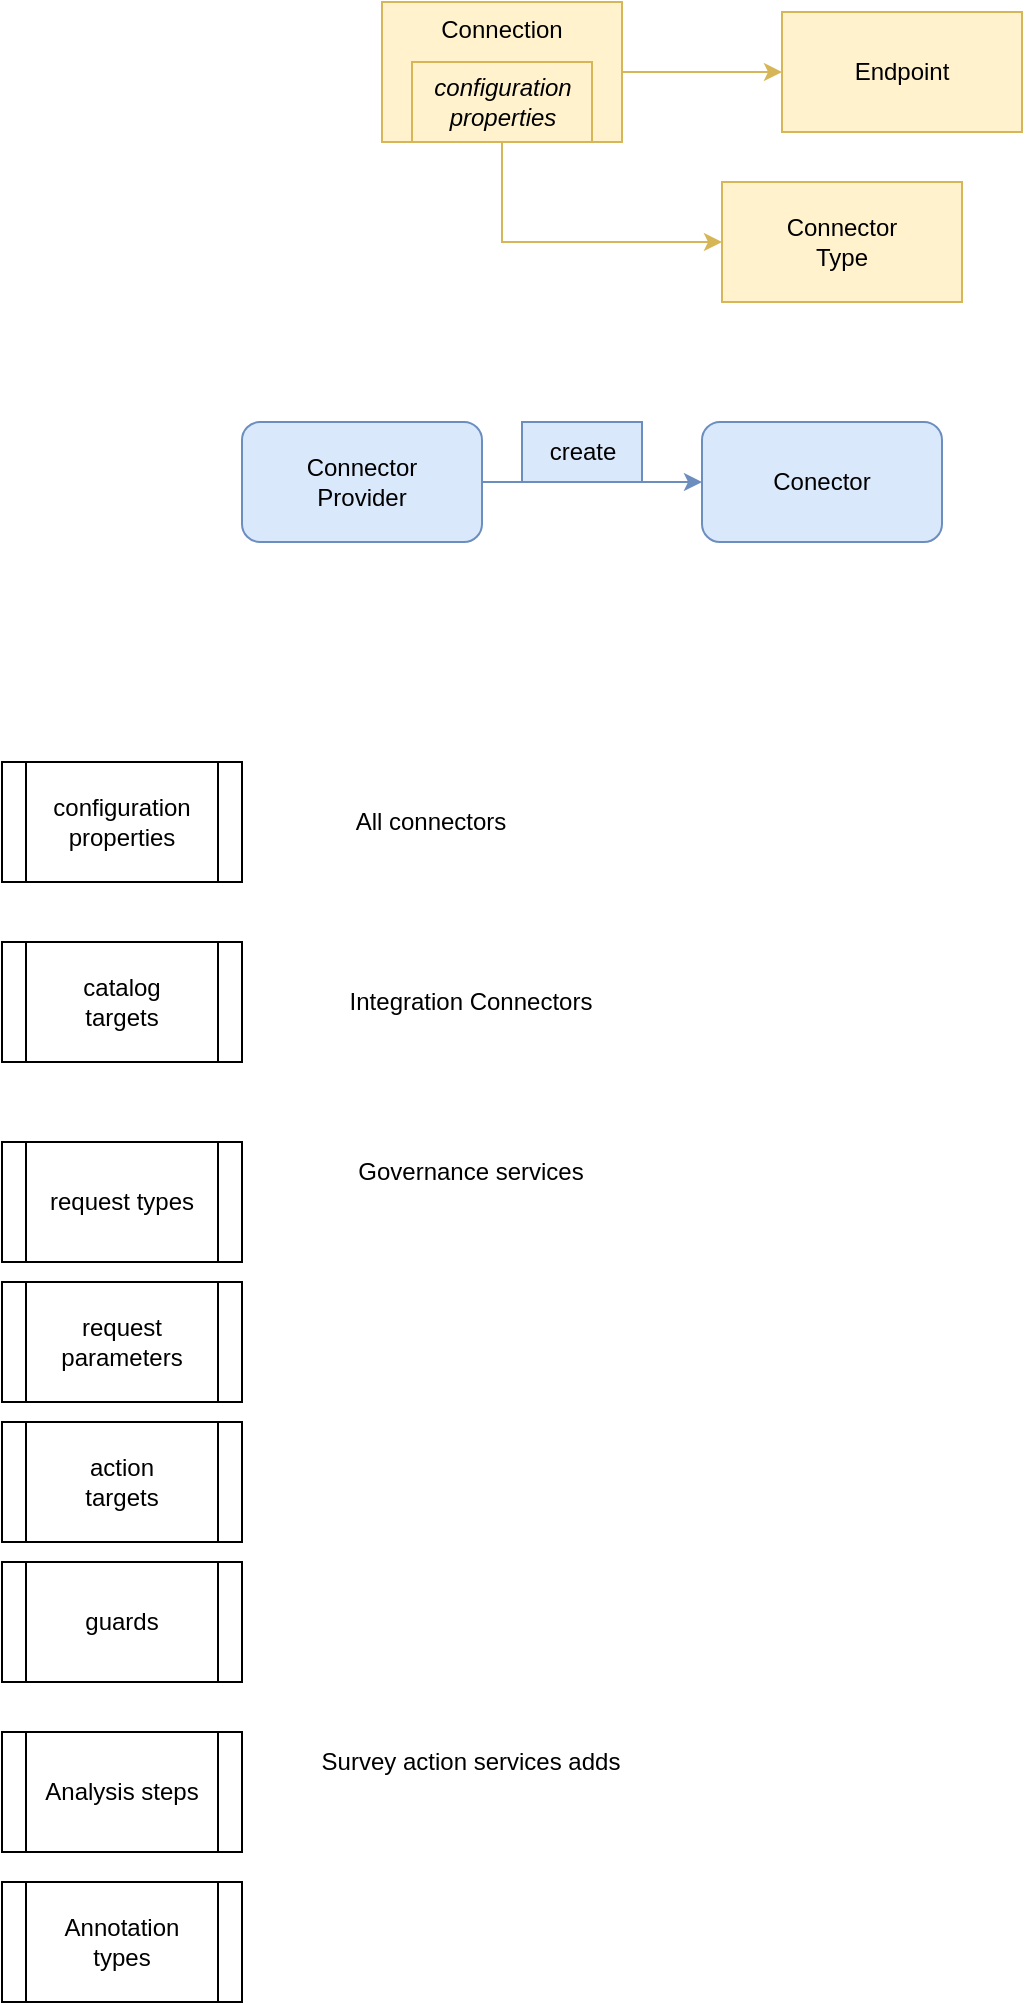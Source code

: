 <mxfile version="24.1.0" type="device" pages="4">
  <diagram id="RG31oMqCXOH0CjUn28lG" name="connector-reference-data">
    <mxGraphModel dx="1639" dy="941" grid="1" gridSize="10" guides="1" tooltips="1" connect="1" arrows="1" fold="1" page="1" pageScale="1" pageWidth="827" pageHeight="1169" math="0" shadow="0">
      <root>
        <mxCell id="0" />
        <mxCell id="1" parent="0" />
        <mxCell id="QGxeBcXEwbohUGZ2PzpD-1" value="Conector" style="rounded=1;whiteSpace=wrap;html=1;fillColor=#dae8fc;strokeColor=#6c8ebf;" parent="1" vertex="1">
          <mxGeometry x="460" y="250" width="120" height="60" as="geometry" />
        </mxCell>
        <mxCell id="QGxeBcXEwbohUGZ2PzpD-3" style="edgeStyle=orthogonalEdgeStyle;rounded=0;orthogonalLoop=1;jettySize=auto;html=1;exitX=1;exitY=0.5;exitDx=0;exitDy=0;fillColor=#dae8fc;strokeColor=#6c8ebf;" parent="1" source="QGxeBcXEwbohUGZ2PzpD-7" target="QGxeBcXEwbohUGZ2PzpD-1" edge="1">
          <mxGeometry relative="1" as="geometry" />
        </mxCell>
        <mxCell id="QGxeBcXEwbohUGZ2PzpD-2" value="Connector&lt;br&gt;Type" style="rounded=0;whiteSpace=wrap;html=1;fillColor=#fff2cc;strokeColor=#d6b656;" parent="1" vertex="1">
          <mxGeometry x="470" y="130" width="120" height="60" as="geometry" />
        </mxCell>
        <mxCell id="QGxeBcXEwbohUGZ2PzpD-4" value="create" style="text;html=1;align=center;verticalAlign=middle;resizable=0;points=[];autosize=1;strokeColor=#6c8ebf;fillColor=#dae8fc;" parent="1" vertex="1">
          <mxGeometry x="370" y="250" width="60" height="30" as="geometry" />
        </mxCell>
        <mxCell id="QGxeBcXEwbohUGZ2PzpD-9" style="edgeStyle=orthogonalEdgeStyle;rounded=0;orthogonalLoop=1;jettySize=auto;html=1;exitX=1;exitY=0.5;exitDx=0;exitDy=0;fillColor=#fff2cc;strokeColor=#d6b656;" parent="1" source="QGxeBcXEwbohUGZ2PzpD-6" target="QGxeBcXEwbohUGZ2PzpD-8" edge="1">
          <mxGeometry relative="1" as="geometry" />
        </mxCell>
        <mxCell id="QGxeBcXEwbohUGZ2PzpD-10" style="edgeStyle=orthogonalEdgeStyle;rounded=0;orthogonalLoop=1;jettySize=auto;html=1;exitX=0.5;exitY=1;exitDx=0;exitDy=0;entryX=0;entryY=0.5;entryDx=0;entryDy=0;fillColor=#fff2cc;strokeColor=#d6b656;" parent="1" source="QGxeBcXEwbohUGZ2PzpD-6" target="QGxeBcXEwbohUGZ2PzpD-2" edge="1">
          <mxGeometry relative="1" as="geometry" />
        </mxCell>
        <mxCell id="QGxeBcXEwbohUGZ2PzpD-6" value="Connection" style="rounded=0;whiteSpace=wrap;html=1;verticalAlign=top;fillColor=#fff2cc;strokeColor=#d6b656;" parent="1" vertex="1">
          <mxGeometry x="300" y="40" width="120" height="70" as="geometry" />
        </mxCell>
        <mxCell id="QGxeBcXEwbohUGZ2PzpD-7" value="Connector&lt;br&gt;Provider" style="rounded=1;whiteSpace=wrap;html=1;fillColor=#dae8fc;strokeColor=#6c8ebf;" parent="1" vertex="1">
          <mxGeometry x="230" y="250" width="120" height="60" as="geometry" />
        </mxCell>
        <mxCell id="QGxeBcXEwbohUGZ2PzpD-8" value="Endpoint" style="rounded=0;whiteSpace=wrap;html=1;fillColor=#fff2cc;strokeColor=#d6b656;" parent="1" vertex="1">
          <mxGeometry x="500" y="45" width="120" height="60" as="geometry" />
        </mxCell>
        <mxCell id="QGxeBcXEwbohUGZ2PzpD-11" value="configuration&lt;br&gt;properties" style="shape=process;whiteSpace=wrap;html=1;backgroundOutline=1;" parent="1" vertex="1">
          <mxGeometry x="110" y="420" width="120" height="60" as="geometry" />
        </mxCell>
        <mxCell id="QGxeBcXEwbohUGZ2PzpD-12" value="catalog&lt;br&gt;targets" style="shape=process;whiteSpace=wrap;html=1;backgroundOutline=1;" parent="1" vertex="1">
          <mxGeometry x="110" y="510" width="120" height="60" as="geometry" />
        </mxCell>
        <mxCell id="QGxeBcXEwbohUGZ2PzpD-13" value="Integration Connectors" style="text;html=1;align=center;verticalAlign=middle;resizable=0;points=[];autosize=1;strokeColor=none;fillColor=none;" parent="1" vertex="1">
          <mxGeometry x="274" y="525" width="140" height="30" as="geometry" />
        </mxCell>
        <mxCell id="QGxeBcXEwbohUGZ2PzpD-14" value="All connectors" style="text;html=1;align=center;verticalAlign=middle;resizable=0;points=[];autosize=1;strokeColor=none;fillColor=none;" parent="1" vertex="1">
          <mxGeometry x="274" y="435" width="100" height="30" as="geometry" />
        </mxCell>
        <mxCell id="QGxeBcXEwbohUGZ2PzpD-15" value="request types" style="shape=process;whiteSpace=wrap;html=1;backgroundOutline=1;" parent="1" vertex="1">
          <mxGeometry x="110" y="610" width="120" height="60" as="geometry" />
        </mxCell>
        <mxCell id="QGxeBcXEwbohUGZ2PzpD-16" value="Governance services" style="text;html=1;align=center;verticalAlign=middle;resizable=0;points=[];autosize=1;strokeColor=none;fillColor=none;" parent="1" vertex="1">
          <mxGeometry x="274" y="610" width="140" height="30" as="geometry" />
        </mxCell>
        <mxCell id="QGxeBcXEwbohUGZ2PzpD-17" value="request parameters" style="shape=process;whiteSpace=wrap;html=1;backgroundOutline=1;" parent="1" vertex="1">
          <mxGeometry x="110" y="680" width="120" height="60" as="geometry" />
        </mxCell>
        <mxCell id="QGxeBcXEwbohUGZ2PzpD-18" value="action&lt;br&gt;targets" style="shape=process;whiteSpace=wrap;html=1;backgroundOutline=1;" parent="1" vertex="1">
          <mxGeometry x="110" y="750" width="120" height="60" as="geometry" />
        </mxCell>
        <mxCell id="QGxeBcXEwbohUGZ2PzpD-19" value="guards" style="shape=process;whiteSpace=wrap;html=1;backgroundOutline=1;" parent="1" vertex="1">
          <mxGeometry x="110" y="820" width="120" height="60" as="geometry" />
        </mxCell>
        <mxCell id="QGxeBcXEwbohUGZ2PzpD-20" value="Survey action services adds" style="text;html=1;align=center;verticalAlign=middle;resizable=0;points=[];autosize=1;strokeColor=none;fillColor=none;" parent="1" vertex="1">
          <mxGeometry x="259" y="905" width="170" height="30" as="geometry" />
        </mxCell>
        <mxCell id="QGxeBcXEwbohUGZ2PzpD-21" value="Analysis steps" style="shape=process;whiteSpace=wrap;html=1;backgroundOutline=1;" parent="1" vertex="1">
          <mxGeometry x="110" y="905" width="120" height="60" as="geometry" />
        </mxCell>
        <mxCell id="QGxeBcXEwbohUGZ2PzpD-22" value="Annotation&lt;br&gt;types" style="shape=process;whiteSpace=wrap;html=1;backgroundOutline=1;" parent="1" vertex="1">
          <mxGeometry x="110" y="980" width="120" height="60" as="geometry" />
        </mxCell>
        <mxCell id="SDe5IKkMZKDSBTXy5Q3W-1" value="configuration&lt;br&gt;properties" style="text;html=1;align=center;verticalAlign=middle;resizable=0;points=[];autosize=1;strokeColor=#d6b656;fillColor=#fff2cc;fontStyle=2" parent="1" vertex="1">
          <mxGeometry x="315" y="70" width="90" height="40" as="geometry" />
        </mxCell>
      </root>
    </mxGraphModel>
  </diagram>
  <diagram id="CYldX8JsUIUPMswyScrN" name="postgres-catalog-templates">
    <mxGraphModel dx="1639" dy="941" grid="1" gridSize="10" guides="1" tooltips="1" connect="1" arrows="1" fold="1" page="1" pageScale="1" pageWidth="827" pageHeight="1169" math="0" shadow="0">
      <root>
        <mxCell id="0" />
        <mxCell id="1" parent="0" />
        <mxCell id="JQBw7wFkIuuQG6PnqXeu-1" value="qualifiedName=&lt;div&gt;PostgreSQLServer:&lt;br&gt;{{serverName}}&lt;br&gt;&lt;br&gt;deployedImplementationType =&quot;PostgreSQL DatabaseServer&quot;&lt;/div&gt;" style="rounded=0;whiteSpace=wrap;html=1;fillColor=#fff2cc;strokeColor=#d6b656;" vertex="1" parent="1">
          <mxGeometry x="310" y="102" width="190" height="105" as="geometry" />
        </mxCell>
        <mxCell id="JQBw7wFkIuuQG6PnqXeu-2" value="SoftwareServer" style="rounded=0;whiteSpace=wrap;html=1;fontSize=10;fillColor=#fff2cc;strokeColor=#d6b656;" vertex="1" parent="1">
          <mxGeometry x="310" y="72" width="80" height="30" as="geometry" />
        </mxCell>
        <mxCell id="JQBw7wFkIuuQG6PnqXeu-3" style="edgeStyle=orthogonalEdgeStyle;rounded=0;orthogonalLoop=1;jettySize=auto;html=1;exitX=1;exitY=0.75;exitDx=0;exitDy=0;entryX=0;entryY=0.5;entryDx=0;entryDy=0;" edge="1" parent="1" source="JQBw7wFkIuuQG6PnqXeu-5" target="JQBw7wFkIuuQG6PnqXeu-8">
          <mxGeometry relative="1" as="geometry" />
        </mxCell>
        <mxCell id="JQBw7wFkIuuQG6PnqXeu-4" style="edgeStyle=orthogonalEdgeStyle;rounded=0;orthogonalLoop=1;jettySize=auto;html=1;exitX=0;exitY=0.5;exitDx=0;exitDy=0;" edge="1" parent="1" source="JQBw7wFkIuuQG6PnqXeu-5" target="JQBw7wFkIuuQG6PnqXeu-1">
          <mxGeometry relative="1" as="geometry" />
        </mxCell>
        <mxCell id="JQBw7wFkIuuQG6PnqXeu-5" value="qualifiedName=&lt;div&gt;PostgreSQL Server:&lt;br&gt;{{serverName}}&lt;br&gt;:Connection&lt;br&gt;&lt;br&gt;userId={{databaseUserId}}&lt;br&gt;clearPassword={{databasePassword}}&lt;/div&gt;" style="rounded=0;whiteSpace=wrap;html=1;fillColor=#dae8fc;strokeColor=#6c8ebf;" vertex="1" parent="1">
          <mxGeometry x="630" y="90" width="160" height="130" as="geometry" />
        </mxCell>
        <mxCell id="JQBw7wFkIuuQG6PnqXeu-6" value="Connection" style="rounded=0;whiteSpace=wrap;html=1;fontSize=10;fillColor=#dae8fc;strokeColor=#6c8ebf;" vertex="1" parent="1">
          <mxGeometry x="630" y="60" width="70" height="30" as="geometry" />
        </mxCell>
        <mxCell id="JQBw7wFkIuuQG6PnqXeu-7" value="ConnectionToAsset" style="text;html=1;align=center;verticalAlign=middle;resizable=0;points=[];autosize=1;strokeColor=none;fillColor=none;" vertex="1" parent="1">
          <mxGeometry x="500" y="128" width="130" height="30" as="geometry" />
        </mxCell>
        <mxCell id="JQBw7wFkIuuQG6PnqXeu-8" value="JDBC Resource&lt;br&gt;ConnectorType" style="rounded=0;whiteSpace=wrap;html=1;fillColor=#dae8fc;strokeColor=#6c8ebf;" vertex="1" parent="1">
          <mxGeometry x="850" y="210" width="120" height="60" as="geometry" />
        </mxCell>
        <mxCell id="JQBw7wFkIuuQG6PnqXeu-9" value="ConnectorType" style="rounded=0;whiteSpace=wrap;html=1;fontSize=10;fillColor=#dae8fc;strokeColor=#6c8ebf;" vertex="1" parent="1">
          <mxGeometry x="850" y="180" width="80" height="30" as="geometry" />
        </mxCell>
        <mxCell id="JQBw7wFkIuuQG6PnqXeu-10" style="edgeStyle=orthogonalEdgeStyle;rounded=0;orthogonalLoop=1;jettySize=auto;html=1;exitX=0;exitY=0.5;exitDx=0;exitDy=0;" edge="1" parent="1" source="JQBw7wFkIuuQG6PnqXeu-11" target="JQBw7wFkIuuQG6PnqXeu-5">
          <mxGeometry relative="1" as="geometry" />
        </mxCell>
        <mxCell id="JQBw7wFkIuuQG6PnqXeu-11" value="qualifiedName=PostgreSQL Server:{{serverName}}:Endpoint&lt;br&gt;&lt;br&gt;name={{serverName}} endpoint&lt;br&gt;&lt;br&gt;address=jdbc:postgresql://{{hostIdentifier}}:{{portNumber}}/postgres" style="rounded=0;whiteSpace=wrap;html=1;fillColor=#dae8fc;strokeColor=#6c8ebf;" vertex="1" parent="1">
          <mxGeometry x="990" y="105" width="420" height="100" as="geometry" />
        </mxCell>
        <mxCell id="JQBw7wFkIuuQG6PnqXeu-12" value="Endpoint" style="rounded=0;whiteSpace=wrap;html=1;fontSize=10;fillColor=#dae8fc;strokeColor=#6c8ebf;" vertex="1" parent="1">
          <mxGeometry x="990" y="75" width="80" height="30" as="geometry" />
        </mxCell>
        <mxCell id="JQBw7wFkIuuQG6PnqXeu-13" value="ConnectionConnectorType" style="text;html=1;align=center;verticalAlign=middle;resizable=0;points=[];autosize=1;strokeColor=none;fillColor=none;" vertex="1" parent="1">
          <mxGeometry x="760" y="270" width="170" height="30" as="geometry" />
        </mxCell>
        <mxCell id="JQBw7wFkIuuQG6PnqXeu-14" value="ConnectionEndpoint" style="text;html=1;align=center;verticalAlign=middle;resizable=0;points=[];autosize=1;strokeColor=none;fillColor=none;" vertex="1" parent="1">
          <mxGeometry x="840" y="125" width="130" height="30" as="geometry" />
        </mxCell>
        <mxCell id="JQBw7wFkIuuQG6PnqXeu-15" value="PostgreSQL Server Template" style="text;html=1;align=left;verticalAlign=middle;resizable=0;points=[];autosize=1;strokeColor=none;fillColor=none;fontStyle=1" vertex="1" parent="1">
          <mxGeometry x="45" y="72" width="190" height="30" as="geometry" />
        </mxCell>
        <mxCell id="JQBw7wFkIuuQG6PnqXeu-16" value="PostgreSQL Database Template" style="text;html=1;align=left;verticalAlign=middle;resizable=0;points=[];autosize=1;strokeColor=none;fillColor=none;fontStyle=1" vertex="1" parent="1">
          <mxGeometry x="45" y="500" width="200" height="30" as="geometry" />
        </mxCell>
        <mxCell id="JQBw7wFkIuuQG6PnqXeu-17" value="PostgreSQL Database Schema Template" style="text;html=1;align=left;verticalAlign=middle;resizable=0;points=[];autosize=1;strokeColor=none;fillColor=none;fontStyle=1" vertex="1" parent="1">
          <mxGeometry x="40" y="850" width="250" height="30" as="geometry" />
        </mxCell>
        <mxCell id="JQBw7wFkIuuQG6PnqXeu-18" value="PostgreSQL Database Table Template" style="text;html=1;align=left;verticalAlign=middle;resizable=0;points=[];autosize=1;strokeColor=none;fillColor=none;fontStyle=1" vertex="1" parent="1">
          <mxGeometry x="40" y="1154" width="240" height="30" as="geometry" />
        </mxCell>
        <mxCell id="JQBw7wFkIuuQG6PnqXeu-19" value="qualifiedName=&lt;div&gt;PostgreSQLDatabase:&lt;br&gt;{{serverName}}:&lt;br&gt;{{databaseName}}&lt;br&gt;&lt;br&gt;deployedImplementationType =&quot;PostgreSQL Database&quot;&lt;/div&gt;" style="rounded=0;whiteSpace=wrap;html=1;fillColor=#fff2cc;strokeColor=#d6b656;" vertex="1" parent="1">
          <mxGeometry x="310" y="582" width="190" height="105" as="geometry" />
        </mxCell>
        <mxCell id="JQBw7wFkIuuQG6PnqXeu-20" value="Database" style="rounded=0;whiteSpace=wrap;html=1;fontSize=10;fillColor=#fff2cc;strokeColor=#d6b656;" vertex="1" parent="1">
          <mxGeometry x="310" y="552" width="80" height="30" as="geometry" />
        </mxCell>
        <mxCell id="JQBw7wFkIuuQG6PnqXeu-21" style="edgeStyle=orthogonalEdgeStyle;rounded=0;orthogonalLoop=1;jettySize=auto;html=1;exitX=1;exitY=0.75;exitDx=0;exitDy=0;entryX=0;entryY=0.5;entryDx=0;entryDy=0;" edge="1" parent="1" source="JQBw7wFkIuuQG6PnqXeu-23" target="JQBw7wFkIuuQG6PnqXeu-26">
          <mxGeometry relative="1" as="geometry" />
        </mxCell>
        <mxCell id="JQBw7wFkIuuQG6PnqXeu-22" style="edgeStyle=orthogonalEdgeStyle;rounded=0;orthogonalLoop=1;jettySize=auto;html=1;exitX=0;exitY=0.5;exitDx=0;exitDy=0;" edge="1" parent="1" source="JQBw7wFkIuuQG6PnqXeu-23" target="JQBw7wFkIuuQG6PnqXeu-19">
          <mxGeometry relative="1" as="geometry" />
        </mxCell>
        <mxCell id="JQBw7wFkIuuQG6PnqXeu-23" value="qualifiedName=&lt;div&gt;PostgreSQLDatabase:&lt;br style=&quot;border-color: var(--border-color);&quot;&gt;{{serverName}}:&lt;br style=&quot;border-color: var(--border-color);&quot;&gt;{{databaseName}}&lt;br style=&quot;border-color: var(--border-color);&quot;&gt;:Connection&lt;br&gt;&lt;br&gt;userId={{databaseUserId}}&lt;br&gt;clearPassword={{databasePassword}}&lt;/div&gt;" style="rounded=0;whiteSpace=wrap;html=1;fillColor=#dae8fc;strokeColor=#6c8ebf;" vertex="1" parent="1">
          <mxGeometry x="630" y="570" width="240" height="130" as="geometry" />
        </mxCell>
        <mxCell id="JQBw7wFkIuuQG6PnqXeu-24" value="Connection" style="rounded=0;whiteSpace=wrap;html=1;fontSize=10;fillColor=#dae8fc;strokeColor=#6c8ebf;" vertex="1" parent="1">
          <mxGeometry x="630" y="540" width="70" height="30" as="geometry" />
        </mxCell>
        <mxCell id="JQBw7wFkIuuQG6PnqXeu-25" value="ConnectionToAsset" style="text;html=1;align=center;verticalAlign=middle;resizable=0;points=[];autosize=1;strokeColor=none;fillColor=none;" vertex="1" parent="1">
          <mxGeometry x="500" y="608" width="130" height="30" as="geometry" />
        </mxCell>
        <mxCell id="JQBw7wFkIuuQG6PnqXeu-26" value="JDBC Resource&lt;br&gt;ConnectorType" style="rounded=0;whiteSpace=wrap;html=1;fillColor=#dae8fc;strokeColor=#6c8ebf;" vertex="1" parent="1">
          <mxGeometry x="940" y="690" width="120" height="60" as="geometry" />
        </mxCell>
        <mxCell id="JQBw7wFkIuuQG6PnqXeu-27" value="ConnectorType" style="rounded=0;whiteSpace=wrap;html=1;fontSize=10;fillColor=#dae8fc;strokeColor=#6c8ebf;" vertex="1" parent="1">
          <mxGeometry x="940" y="660" width="80" height="30" as="geometry" />
        </mxCell>
        <mxCell id="JQBw7wFkIuuQG6PnqXeu-28" style="edgeStyle=orthogonalEdgeStyle;rounded=0;orthogonalLoop=1;jettySize=auto;html=1;exitX=0;exitY=0.5;exitDx=0;exitDy=0;" edge="1" parent="1" source="JQBw7wFkIuuQG6PnqXeu-29" target="JQBw7wFkIuuQG6PnqXeu-23">
          <mxGeometry relative="1" as="geometry" />
        </mxCell>
        <mxCell id="JQBw7wFkIuuQG6PnqXeu-29" value="qualifiedName=&lt;div&gt;PostgreSQLDatabase:{{serverName}}:&lt;br style=&quot;border-color: var(--border-color);&quot;&gt;{{databaseName}}:Endpoint&lt;br&gt;&lt;br&gt;name={{databaseName}} endpoint&lt;br&gt;&lt;br&gt;address=jdbc:postgresql://{{hostIdentfier}}:{{portNumber}}/{{databaseName}}&lt;/div&gt;" style="rounded=0;whiteSpace=wrap;html=1;fillColor=#dae8fc;strokeColor=#6c8ebf;" vertex="1" parent="1">
          <mxGeometry x="1080" y="572.5" width="400" height="125" as="geometry" />
        </mxCell>
        <mxCell id="JQBw7wFkIuuQG6PnqXeu-30" value="Endpoint" style="rounded=0;whiteSpace=wrap;html=1;fontSize=10;fillColor=#dae8fc;strokeColor=#6c8ebf;" vertex="1" parent="1">
          <mxGeometry x="1080" y="542.5" width="80" height="30" as="geometry" />
        </mxCell>
        <mxCell id="JQBw7wFkIuuQG6PnqXeu-31" value="ConnectionConnectorType" style="text;html=1;align=center;verticalAlign=middle;resizable=0;points=[];autosize=1;strokeColor=none;fillColor=none;" vertex="1" parent="1">
          <mxGeometry x="770" y="720" width="170" height="30" as="geometry" />
        </mxCell>
        <mxCell id="JQBw7wFkIuuQG6PnqXeu-32" value="ConnectionEndpoint" style="text;html=1;align=center;verticalAlign=middle;resizable=0;points=[];autosize=1;strokeColor=none;fillColor=none;" vertex="1" parent="1">
          <mxGeometry x="930" y="605" width="130" height="30" as="geometry" />
        </mxCell>
        <mxCell id="JQBw7wFkIuuQG6PnqXeu-33" value="hostIdentifier&lt;br&gt;portNumber&lt;br&gt;serverName&lt;br&gt;databaseUserId &lt;br&gt;databasePassword" style="text;html=1;align=left;verticalAlign=middle;resizable=0;points=[];autosize=1;strokeColor=none;fillColor=none;" vertex="1" parent="1">
          <mxGeometry x="70" y="140" width="130" height="90" as="geometry" />
        </mxCell>
        <mxCell id="JQBw7wFkIuuQG6PnqXeu-34" value="hostIdentifier&lt;br style=&quot;border-color: var(--border-color);&quot;&gt;portNumber&lt;br&gt;serverName&lt;br&gt;databaseName&lt;br&gt;databaseUserId&lt;br&gt;databasePassword&lt;br&gt;" style="text;html=1;align=left;verticalAlign=middle;resizable=0;points=[];autosize=1;strokeColor=none;fillColor=none;" vertex="1" parent="1">
          <mxGeometry x="70" y="565" width="130" height="100" as="geometry" />
        </mxCell>
        <mxCell id="JQBw7wFkIuuQG6PnqXeu-35" value="hostIdentifier&lt;br style=&quot;border-color: var(--border-color);&quot;&gt;portNumber&lt;br&gt;serverName&lt;br&gt;databaseName&lt;br&gt;schemaName&lt;br&gt;databaseUserId&lt;br&gt;databasePassword" style="text;html=1;align=left;verticalAlign=middle;resizable=0;points=[];autosize=1;strokeColor=none;fillColor=none;" vertex="1" parent="1">
          <mxGeometry x="70" y="915" width="130" height="110" as="geometry" />
        </mxCell>
        <mxCell id="JQBw7wFkIuuQG6PnqXeu-36" value="qualifiedName=&lt;div&gt;PostgreSQLDatabase:&lt;br&gt;{{serverName}}:&lt;br&gt;{{databaseName}}:{{schemaName}}&lt;br&gt;&lt;br&gt;deployedImplementationType =&quot;PostgreSQL Database&quot;&lt;/div&gt;" style="rounded=0;whiteSpace=wrap;html=1;fillColor=#fff2cc;strokeColor=#d6b656;" vertex="1" parent="1">
          <mxGeometry x="310" y="947" width="230" height="105" as="geometry" />
        </mxCell>
        <mxCell id="JQBw7wFkIuuQG6PnqXeu-37" value="DeployedDatabaseSchema" style="rounded=0;whiteSpace=wrap;html=1;fontSize=10;fillColor=#fff2cc;strokeColor=#d6b656;" vertex="1" parent="1">
          <mxGeometry x="310" y="917" width="150" height="30" as="geometry" />
        </mxCell>
        <mxCell id="JQBw7wFkIuuQG6PnqXeu-38" style="edgeStyle=orthogonalEdgeStyle;rounded=0;orthogonalLoop=1;jettySize=auto;html=1;exitX=1;exitY=0.75;exitDx=0;exitDy=0;entryX=0;entryY=0.5;entryDx=0;entryDy=0;" edge="1" parent="1" source="JQBw7wFkIuuQG6PnqXeu-40" target="JQBw7wFkIuuQG6PnqXeu-43">
          <mxGeometry relative="1" as="geometry" />
        </mxCell>
        <mxCell id="JQBw7wFkIuuQG6PnqXeu-39" style="edgeStyle=orthogonalEdgeStyle;rounded=0;orthogonalLoop=1;jettySize=auto;html=1;exitX=0;exitY=0.5;exitDx=0;exitDy=0;" edge="1" parent="1" source="JQBw7wFkIuuQG6PnqXeu-40" target="JQBw7wFkIuuQG6PnqXeu-36">
          <mxGeometry relative="1" as="geometry" />
        </mxCell>
        <mxCell id="JQBw7wFkIuuQG6PnqXeu-40" value="qualifiedName=&lt;div&gt;PostgreSQLDatabase:&lt;br style=&quot;border-color: var(--border-color);&quot;&gt;{{serverName}}:&lt;br style=&quot;border-color: var(--border-color);&quot;&gt;{{databaseName}}:{{schemaName}}&lt;br style=&quot;border-color: var(--border-color);&quot;&gt;:Connection&lt;br&gt;&lt;br&gt;userId={{databaseUserId}}&lt;br&gt;clearPassword={{databasePassword}}&lt;/div&gt;" style="rounded=0;whiteSpace=wrap;html=1;fillColor=#dae8fc;strokeColor=#6c8ebf;" vertex="1" parent="1">
          <mxGeometry x="670" y="935" width="240" height="130" as="geometry" />
        </mxCell>
        <mxCell id="JQBw7wFkIuuQG6PnqXeu-41" value="Connection" style="rounded=0;whiteSpace=wrap;html=1;fontSize=10;fillColor=#dae8fc;strokeColor=#6c8ebf;" vertex="1" parent="1">
          <mxGeometry x="670" y="905" width="70" height="30" as="geometry" />
        </mxCell>
        <mxCell id="JQBw7wFkIuuQG6PnqXeu-42" value="ConnectionToAsset" style="text;html=1;align=center;verticalAlign=middle;resizable=0;points=[];autosize=1;strokeColor=none;fillColor=none;" vertex="1" parent="1">
          <mxGeometry x="540" y="973" width="130" height="30" as="geometry" />
        </mxCell>
        <mxCell id="JQBw7wFkIuuQG6PnqXeu-43" value="JDBC Resource&lt;br&gt;ConnectorType" style="rounded=0;whiteSpace=wrap;html=1;fillColor=#dae8fc;strokeColor=#6c8ebf;" vertex="1" parent="1">
          <mxGeometry x="980" y="1055" width="120" height="60" as="geometry" />
        </mxCell>
        <mxCell id="JQBw7wFkIuuQG6PnqXeu-44" value="ConnectorType" style="rounded=0;whiteSpace=wrap;html=1;fontSize=10;fillColor=#dae8fc;strokeColor=#6c8ebf;" vertex="1" parent="1">
          <mxGeometry x="980" y="1025" width="80" height="30" as="geometry" />
        </mxCell>
        <mxCell id="JQBw7wFkIuuQG6PnqXeu-45" style="edgeStyle=orthogonalEdgeStyle;rounded=0;orthogonalLoop=1;jettySize=auto;html=1;exitX=0;exitY=0.5;exitDx=0;exitDy=0;" edge="1" parent="1" source="JQBw7wFkIuuQG6PnqXeu-46" target="JQBw7wFkIuuQG6PnqXeu-40">
          <mxGeometry relative="1" as="geometry" />
        </mxCell>
        <mxCell id="JQBw7wFkIuuQG6PnqXeu-46" value="qualifiedName=&lt;div&gt;PostgreSQLDatabase:{{serverName}}:&lt;br style=&quot;border-color: var(--border-color);&quot;&gt;{{databaseName}}:{{schemaName}}:Endpoint&lt;br&gt;&lt;br&gt;name={{databaseName}}.{{schemaName}}&lt;br&gt;&lt;br&gt;address=jdbc:postgresql://{{hostIdentfier}}:{{portNumber}}/{{databaseName}}?currentSchema={{schemaName}}&lt;/div&gt;" style="rounded=0;whiteSpace=wrap;html=1;fillColor=#dae8fc;strokeColor=#6c8ebf;" vertex="1" parent="1">
          <mxGeometry x="1120" y="935" width="410" height="130" as="geometry" />
        </mxCell>
        <mxCell id="JQBw7wFkIuuQG6PnqXeu-47" value="Endpoint" style="rounded=0;whiteSpace=wrap;html=1;fontSize=10;fillColor=#dae8fc;strokeColor=#6c8ebf;" vertex="1" parent="1">
          <mxGeometry x="1120" y="905" width="80" height="30" as="geometry" />
        </mxCell>
        <mxCell id="JQBw7wFkIuuQG6PnqXeu-48" value="ConnectionConnectorType" style="text;html=1;align=center;verticalAlign=middle;resizable=0;points=[];autosize=1;strokeColor=none;fillColor=none;" vertex="1" parent="1">
          <mxGeometry x="810" y="1100" width="170" height="30" as="geometry" />
        </mxCell>
        <mxCell id="JQBw7wFkIuuQG6PnqXeu-49" value="ConnectionEndpoint" style="text;html=1;align=center;verticalAlign=middle;resizable=0;points=[];autosize=1;strokeColor=none;fillColor=none;" vertex="1" parent="1">
          <mxGeometry x="970" y="970" width="130" height="30" as="geometry" />
        </mxCell>
        <mxCell id="JQBw7wFkIuuQG6PnqXeu-50" value="qualifiedName=&lt;div&gt;PostgreSQLDatabase:&lt;br&gt;{{serverName}}:&lt;br&gt;{{databaseName}}:{{schemaName}}:&lt;br&gt;{{tableName}}&lt;br&gt;&lt;br&gt;name={{tableName}}&lt;br&gt;&lt;br&gt;deployedImplementationType =&quot;PostgreSQL Table&quot;&lt;/div&gt;" style="rounded=0;whiteSpace=wrap;html=1;fillColor=#fff2cc;strokeColor=#d6b656;" vertex="1" parent="1">
          <mxGeometry x="310" y="1226" width="230" height="154" as="geometry" />
        </mxCell>
        <mxCell id="JQBw7wFkIuuQG6PnqXeu-51" value="TableDataSet" style="rounded=0;whiteSpace=wrap;html=1;fontSize=10;fillColor=#fff2cc;strokeColor=#d6b656;" vertex="1" parent="1">
          <mxGeometry x="310" y="1196" width="150" height="30" as="geometry" />
        </mxCell>
        <mxCell id="JQBw7wFkIuuQG6PnqXeu-52" style="edgeStyle=orthogonalEdgeStyle;rounded=0;orthogonalLoop=1;jettySize=auto;html=1;exitX=1;exitY=0.75;exitDx=0;exitDy=0;entryX=0;entryY=0.5;entryDx=0;entryDy=0;" edge="1" parent="1" source="JQBw7wFkIuuQG6PnqXeu-54" target="JQBw7wFkIuuQG6PnqXeu-57">
          <mxGeometry relative="1" as="geometry" />
        </mxCell>
        <mxCell id="JQBw7wFkIuuQG6PnqXeu-53" style="edgeStyle=orthogonalEdgeStyle;rounded=0;orthogonalLoop=1;jettySize=auto;html=1;exitX=0;exitY=0.5;exitDx=0;exitDy=0;" edge="1" parent="1" source="JQBw7wFkIuuQG6PnqXeu-54" target="JQBw7wFkIuuQG6PnqXeu-50">
          <mxGeometry relative="1" as="geometry" />
        </mxCell>
        <mxCell id="JQBw7wFkIuuQG6PnqXeu-54" value="qualifiedName=&lt;div&gt;PostgreSQLDatabase:&lt;br style=&quot;border-color: var(--border-color);&quot;&gt;{{serverName}}:&lt;br style=&quot;border-color: var(--border-color);&quot;&gt;{{databaseName}}:{{schemaName}}&lt;br style=&quot;border-color: var(--border-color);&quot;&gt;{{talbeName}}:Connection&lt;br&gt;&lt;br&gt;userId={{databaseUserId}}&lt;br&gt;clearPassword={{databasePassword}}&lt;/div&gt;" style="rounded=0;whiteSpace=wrap;html=1;fillColor=#dae8fc;strokeColor=#6c8ebf;" vertex="1" parent="1">
          <mxGeometry x="670" y="1238" width="240" height="130" as="geometry" />
        </mxCell>
        <mxCell id="JQBw7wFkIuuQG6PnqXeu-55" value="Connection" style="rounded=0;whiteSpace=wrap;html=1;fontSize=10;fillColor=#dae8fc;strokeColor=#6c8ebf;" vertex="1" parent="1">
          <mxGeometry x="670" y="1208" width="70" height="30" as="geometry" />
        </mxCell>
        <mxCell id="JQBw7wFkIuuQG6PnqXeu-56" value="ConnectionToAsset" style="text;html=1;align=center;verticalAlign=middle;resizable=0;points=[];autosize=1;strokeColor=none;fillColor=none;" vertex="1" parent="1">
          <mxGeometry x="540" y="1252" width="130" height="30" as="geometry" />
        </mxCell>
        <mxCell id="JQBw7wFkIuuQG6PnqXeu-57" value="JDBC Table&lt;br&gt;ConnectorType" style="rounded=0;whiteSpace=wrap;html=1;fillColor=#dae8fc;strokeColor=#6c8ebf;" vertex="1" parent="1">
          <mxGeometry x="980" y="1358" width="120" height="60" as="geometry" />
        </mxCell>
        <mxCell id="JQBw7wFkIuuQG6PnqXeu-58" value="ConnectorType" style="rounded=0;whiteSpace=wrap;html=1;fontSize=10;fillColor=#dae8fc;strokeColor=#6c8ebf;" vertex="1" parent="1">
          <mxGeometry x="980" y="1328" width="80" height="30" as="geometry" />
        </mxCell>
        <mxCell id="JQBw7wFkIuuQG6PnqXeu-59" style="edgeStyle=orthogonalEdgeStyle;rounded=0;orthogonalLoop=1;jettySize=auto;html=1;exitX=0;exitY=0.5;exitDx=0;exitDy=0;" edge="1" parent="1" source="JQBw7wFkIuuQG6PnqXeu-60" target="JQBw7wFkIuuQG6PnqXeu-54">
          <mxGeometry relative="1" as="geometry" />
        </mxCell>
        <mxCell id="JQBw7wFkIuuQG6PnqXeu-60" value="qualifiedName=&lt;div&gt;PostgreSQLDatabase:{{serverName}}:&lt;br style=&quot;border-color: var(--border-color);&quot;&gt;{{databaseName}}:{{schemaName}}{{tableName}}:Endpoint&lt;br&gt;&lt;br&gt;name={{databaseName}}.{{schemaName}}.{{tableName}}&lt;br&gt;&lt;br&gt;address=jdbc:postgresql://{{hostIdentfier}}:{{portNumber}}/{{databaseName}}?currentSchema={{schemaName}}&lt;/div&gt;" style="rounded=0;whiteSpace=wrap;html=1;fillColor=#dae8fc;strokeColor=#6c8ebf;" vertex="1" parent="1">
          <mxGeometry x="1120" y="1237" width="410" height="131" as="geometry" />
        </mxCell>
        <mxCell id="JQBw7wFkIuuQG6PnqXeu-61" value="Endpoint" style="rounded=0;whiteSpace=wrap;html=1;fontSize=10;fillColor=#dae8fc;strokeColor=#6c8ebf;" vertex="1" parent="1">
          <mxGeometry x="1120" y="1207" width="80" height="30" as="geometry" />
        </mxCell>
        <mxCell id="JQBw7wFkIuuQG6PnqXeu-62" value="ConnectionConnectorType" style="text;html=1;align=center;verticalAlign=middle;resizable=0;points=[];autosize=1;strokeColor=none;fillColor=none;" vertex="1" parent="1">
          <mxGeometry x="810" y="1404" width="170" height="30" as="geometry" />
        </mxCell>
        <mxCell id="JQBw7wFkIuuQG6PnqXeu-63" value="ConnectionEndpoint" style="text;html=1;align=center;verticalAlign=middle;resizable=0;points=[];autosize=1;strokeColor=none;fillColor=none;" vertex="1" parent="1">
          <mxGeometry x="970" y="1273" width="130" height="30" as="geometry" />
        </mxCell>
        <mxCell id="JQBw7wFkIuuQG6PnqXeu-64" value="serverName&lt;br&gt;databaseName&lt;br&gt;schemaName&lt;br&gt;tableName&lt;br&gt;databaseUserId&lt;br&gt;databasePassword" style="text;html=1;align=left;verticalAlign=middle;resizable=0;points=[];autosize=1;strokeColor=none;fillColor=none;" vertex="1" parent="1">
          <mxGeometry x="70" y="1214" width="130" height="100" as="geometry" />
        </mxCell>
        <mxCell id="JQBw7wFkIuuQG6PnqXeu-65" value="" style="endArrow=none;dashed=1;html=1;dashPattern=1 3;strokeWidth=2;rounded=0;" edge="1" parent="1">
          <mxGeometry width="50" height="50" relative="1" as="geometry">
            <mxPoint x="19" y="790" as="sourcePoint" />
            <mxPoint x="1320" y="790" as="targetPoint" />
          </mxGeometry>
        </mxCell>
        <mxCell id="JQBw7wFkIuuQG6PnqXeu-66" style="edgeStyle=orthogonalEdgeStyle;rounded=0;orthogonalLoop=1;jettySize=auto;html=1;exitX=0.25;exitY=1;exitDx=0;exitDy=0;entryX=0;entryY=0.5;entryDx=0;entryDy=0;" edge="1" parent="1" source="JQBw7wFkIuuQG6PnqXeu-1" target="JQBw7wFkIuuQG6PnqXeu-67">
          <mxGeometry relative="1" as="geometry">
            <mxPoint x="390" y="-70" as="sourcePoint" />
          </mxGeometry>
        </mxCell>
        <mxCell id="JQBw7wFkIuuQG6PnqXeu-67" value="qualifiedName=&lt;div&gt;PostgreSQL Server:&lt;br&gt;{{serverName}}:DBMS&lt;br&gt;&lt;br&gt;deployedImplementationType=&lt;/div&gt;&lt;div&gt;PostgreSQL Database Server&lt;/div&gt;" style="rounded=0;whiteSpace=wrap;html=1;fillColor=#fff2cc;strokeColor=#d6b656;" vertex="1" parent="1">
          <mxGeometry x="465" y="343" width="275" height="117" as="geometry" />
        </mxCell>
        <mxCell id="JQBw7wFkIuuQG6PnqXeu-68" value="DatabaseManager" style="rounded=0;whiteSpace=wrap;html=1;fontSize=10;fillColor=#fff2cc;strokeColor=#d6b656;" vertex="1" parent="1">
          <mxGeometry x="465" y="313" width="110" height="30" as="geometry" />
        </mxCell>
        <mxCell id="JQBw7wFkIuuQG6PnqXeu-69" value="SupportedSoftwareCapability" style="text;html=1;align=center;verticalAlign=middle;resizable=0;points=[];autosize=1;strokeColor=none;fillColor=none;" vertex="1" parent="1">
          <mxGeometry x="380" y="233" width="180" height="30" as="geometry" />
        </mxCell>
        <mxCell id="JQBw7wFkIuuQG6PnqXeu-70" value="operationalStatus=ENABLED(1)" style="text;html=1;align=center;verticalAlign=middle;resizable=0;points=[];autosize=1;strokeColor=none;fillColor=none;" vertex="1" parent="1">
          <mxGeometry x="385" y="263" width="190" height="30" as="geometry" />
        </mxCell>
        <mxCell id="JQBw7wFkIuuQG6PnqXeu-71" value="PlaceholderProperties" style="text;html=1;align=center;verticalAlign=middle;resizable=0;points=[];autosize=1;strokeColor=none;fillColor=none;" vertex="1" parent="1">
          <mxGeometry x="35" y="113" width="140" height="30" as="geometry" />
        </mxCell>
        <mxCell id="JQBw7wFkIuuQG6PnqXeu-72" value="PlaceholderProperties" style="text;html=1;align=center;verticalAlign=middle;resizable=0;points=[];autosize=1;strokeColor=none;fillColor=none;" vertex="1" parent="1">
          <mxGeometry x="35" y="1184" width="140" height="30" as="geometry" />
        </mxCell>
        <mxCell id="JQBw7wFkIuuQG6PnqXeu-73" value="PlaceholderProperties" style="text;html=1;align=center;verticalAlign=middle;resizable=0;points=[];autosize=1;strokeColor=none;fillColor=none;" vertex="1" parent="1">
          <mxGeometry x="35" y="887" width="140" height="30" as="geometry" />
        </mxCell>
        <mxCell id="JQBw7wFkIuuQG6PnqXeu-74" value="PlaceholderProperties" style="text;html=1;align=center;verticalAlign=middle;resizable=0;points=[];autosize=1;strokeColor=none;fillColor=none;" vertex="1" parent="1">
          <mxGeometry x="35" y="540" width="140" height="30" as="geometry" />
        </mxCell>
      </root>
    </mxGraphModel>
  </diagram>
  <diagram id="kdJs3oKt0Nxz4x1A6RVA" name="template-in-use">
    <mxGraphModel dx="1639" dy="941" grid="1" gridSize="10" guides="1" tooltips="1" connect="1" arrows="1" fold="1" page="1" pageScale="1" pageWidth="827" pageHeight="1169" math="0" shadow="0">
      <root>
        <mxCell id="0" />
        <mxCell id="1" parent="0" />
        <mxCell id="HfF8bSEK--Z0PxF-b1yy-1" value="qualifiedName=&lt;div&gt;PostgreSQL Server:&lt;br&gt;{{serverName}}&lt;br&gt;&lt;br&gt;deployedImplementationType =&quot;PostgreSQL DatabaseServer&quot;&lt;/div&gt;" style="rounded=0;whiteSpace=wrap;html=1;fillColor=#fff2cc;strokeColor=#d6b656;" vertex="1" parent="1">
          <mxGeometry x="590" y="102" width="190" height="105" as="geometry" />
        </mxCell>
        <mxCell id="HfF8bSEK--Z0PxF-b1yy-2" value="SoftwareServer" style="rounded=0;whiteSpace=wrap;html=1;fontSize=10;fillColor=#fff2cc;strokeColor=#d6b656;" vertex="1" parent="1">
          <mxGeometry x="590" y="72" width="80" height="30" as="geometry" />
        </mxCell>
        <mxCell id="HfF8bSEK--Z0PxF-b1yy-3" style="edgeStyle=orthogonalEdgeStyle;rounded=0;orthogonalLoop=1;jettySize=auto;html=1;exitX=1;exitY=0.75;exitDx=0;exitDy=0;entryX=0;entryY=0.5;entryDx=0;entryDy=0;" edge="1" parent="1" source="HfF8bSEK--Z0PxF-b1yy-5" target="HfF8bSEK--Z0PxF-b1yy-8">
          <mxGeometry relative="1" as="geometry" />
        </mxCell>
        <mxCell id="HfF8bSEK--Z0PxF-b1yy-4" style="edgeStyle=orthogonalEdgeStyle;rounded=0;orthogonalLoop=1;jettySize=auto;html=1;exitX=0;exitY=0.5;exitDx=0;exitDy=0;" edge="1" parent="1" source="HfF8bSEK--Z0PxF-b1yy-5" target="HfF8bSEK--Z0PxF-b1yy-1">
          <mxGeometry relative="1" as="geometry" />
        </mxCell>
        <mxCell id="HfF8bSEK--Z0PxF-b1yy-5" value="qualifiedName=&lt;div&gt;PostgreSQL Server:&lt;br&gt;{{serverName}}&lt;br&gt;:Connection&lt;br&gt;&lt;br&gt;userId={{adminUserId}}&lt;br&gt;clearPassword={{adminPassword}}&lt;/div&gt;" style="rounded=0;whiteSpace=wrap;html=1;fillColor=#dae8fc;strokeColor=#6c8ebf;" vertex="1" parent="1">
          <mxGeometry x="910" y="90" width="160" height="130" as="geometry" />
        </mxCell>
        <mxCell id="HfF8bSEK--Z0PxF-b1yy-6" value="Connection" style="rounded=0;whiteSpace=wrap;html=1;fontSize=10;fillColor=#dae8fc;strokeColor=#6c8ebf;" vertex="1" parent="1">
          <mxGeometry x="910" y="60" width="70" height="30" as="geometry" />
        </mxCell>
        <mxCell id="HfF8bSEK--Z0PxF-b1yy-7" value="ConnectionToAsset" style="text;html=1;align=center;verticalAlign=middle;resizable=0;points=[];autosize=1;strokeColor=none;fillColor=none;" vertex="1" parent="1">
          <mxGeometry x="780" y="128" width="130" height="30" as="geometry" />
        </mxCell>
        <mxCell id="HfF8bSEK--Z0PxF-b1yy-8" value="JDBC REST&lt;br&gt;ConnectorType" style="rounded=0;whiteSpace=wrap;html=1;fillColor=#dae8fc;strokeColor=#6c8ebf;" vertex="1" parent="1">
          <mxGeometry x="1130" y="210" width="120" height="60" as="geometry" />
        </mxCell>
        <mxCell id="HfF8bSEK--Z0PxF-b1yy-9" value="ConnectorType" style="rounded=0;whiteSpace=wrap;html=1;fontSize=10;fillColor=#dae8fc;strokeColor=#6c8ebf;" vertex="1" parent="1">
          <mxGeometry x="1130" y="180" width="80" height="30" as="geometry" />
        </mxCell>
        <mxCell id="HfF8bSEK--Z0PxF-b1yy-10" style="edgeStyle=orthogonalEdgeStyle;rounded=0;orthogonalLoop=1;jettySize=auto;html=1;exitX=0;exitY=0.5;exitDx=0;exitDy=0;" edge="1" parent="1" source="HfF8bSEK--Z0PxF-b1yy-11" target="HfF8bSEK--Z0PxF-b1yy-5">
          <mxGeometry relative="1" as="geometry" />
        </mxCell>
        <mxCell id="HfF8bSEK--Z0PxF-b1yy-11" value="qualifiedName=&lt;div&gt;PostgreSQL Server:{{serverName}}:Endpoint&lt;br&gt;&lt;br&gt;address=jdbc:postgresql://{{hostIdentifier}}:{{portNumber}}/postgres&lt;br&gt;&lt;/div&gt;" style="rounded=0;whiteSpace=wrap;html=1;fillColor=#dae8fc;strokeColor=#6c8ebf;" vertex="1" parent="1">
          <mxGeometry x="1270" y="105" width="310" height="100" as="geometry" />
        </mxCell>
        <mxCell id="HfF8bSEK--Z0PxF-b1yy-12" value="Endpoint" style="rounded=0;whiteSpace=wrap;html=1;fontSize=10;fillColor=#dae8fc;strokeColor=#6c8ebf;" vertex="1" parent="1">
          <mxGeometry x="1270" y="75" width="80" height="30" as="geometry" />
        </mxCell>
        <mxCell id="HfF8bSEK--Z0PxF-b1yy-13" value="ConnectionConnectorType" style="text;html=1;align=center;verticalAlign=middle;resizable=0;points=[];autosize=1;strokeColor=none;fillColor=none;" vertex="1" parent="1">
          <mxGeometry x="1040" y="270" width="170" height="30" as="geometry" />
        </mxCell>
        <mxCell id="HfF8bSEK--Z0PxF-b1yy-14" value="ConnectionEndpoint" style="text;html=1;align=center;verticalAlign=middle;resizable=0;points=[];autosize=1;strokeColor=none;fillColor=none;" vertex="1" parent="1">
          <mxGeometry x="1120" y="125" width="130" height="30" as="geometry" />
        </mxCell>
        <mxCell id="HfF8bSEK--Z0PxF-b1yy-15" value="PostgreSQL Server Template" style="text;html=1;align=left;verticalAlign=middle;resizable=0;points=[];autosize=1;strokeColor=none;fillColor=none;fontStyle=1" vertex="1" parent="1">
          <mxGeometry x="150" y="70" width="190" height="30" as="geometry" />
        </mxCell>
        <mxCell id="HfF8bSEK--Z0PxF-b1yy-19" style="edgeStyle=orthogonalEdgeStyle;rounded=0;orthogonalLoop=1;jettySize=auto;html=1;exitX=0.5;exitY=0;exitDx=0;exitDy=0;entryX=0.5;entryY=1;entryDx=0;entryDy=0;" edge="1" parent="1" source="HfF8bSEK--Z0PxF-b1yy-23" target="HfF8bSEK--Z0PxF-b1yy-1">
          <mxGeometry relative="1" as="geometry" />
        </mxCell>
        <mxCell id="HfF8bSEK--Z0PxF-b1yy-21" style="edgeStyle=orthogonalEdgeStyle;rounded=0;orthogonalLoop=1;jettySize=auto;html=1;exitX=0.5;exitY=1;exitDx=0;exitDy=0;entryX=0;entryY=0.5;entryDx=0;entryDy=0;" edge="1" parent="1" source="HfF8bSEK--Z0PxF-b1yy-23" target="HfF8bSEK--Z0PxF-b1yy-66">
          <mxGeometry relative="1" as="geometry" />
        </mxCell>
        <mxCell id="HfF8bSEK--Z0PxF-b1yy-23" value="qualifiedName=&lt;div&gt;PostgreSQL Server:&lt;br&gt;DemoPostgreSQL1&lt;br&gt;&lt;br&gt;deployedImplementationType =&quot;PostgreSQL DatabaseServer&quot;&lt;/div&gt;" style="rounded=0;whiteSpace=wrap;html=1;fillColor=#fff2cc;strokeColor=#d6b656;" vertex="1" parent="1">
          <mxGeometry x="590" y="482" width="190" height="105" as="geometry" />
        </mxCell>
        <mxCell id="HfF8bSEK--Z0PxF-b1yy-24" value="SoftwareServer" style="rounded=0;whiteSpace=wrap;html=1;fontSize=10;fillColor=#fff2cc;strokeColor=#d6b656;" vertex="1" parent="1">
          <mxGeometry x="590" y="452" width="80" height="30" as="geometry" />
        </mxCell>
        <mxCell id="HfF8bSEK--Z0PxF-b1yy-25" style="edgeStyle=orthogonalEdgeStyle;rounded=0;orthogonalLoop=1;jettySize=auto;html=1;exitX=1;exitY=0.75;exitDx=0;exitDy=0;entryX=0;entryY=0.5;entryDx=0;entryDy=0;" edge="1" parent="1" source="HfF8bSEK--Z0PxF-b1yy-27" target="HfF8bSEK--Z0PxF-b1yy-31">
          <mxGeometry relative="1" as="geometry" />
        </mxCell>
        <mxCell id="HfF8bSEK--Z0PxF-b1yy-26" style="edgeStyle=orthogonalEdgeStyle;rounded=0;orthogonalLoop=1;jettySize=auto;html=1;exitX=0;exitY=0.5;exitDx=0;exitDy=0;" edge="1" parent="1" source="HfF8bSEK--Z0PxF-b1yy-27" target="HfF8bSEK--Z0PxF-b1yy-23">
          <mxGeometry relative="1" as="geometry" />
        </mxCell>
        <mxCell id="HfF8bSEK--Z0PxF-b1yy-27" value="qualifiedName=&lt;div&gt;PostgreSQL Server:&lt;br&gt;&lt;span style=&quot;text-align: left; text-wrap: nowrap;&quot;&gt;DemoPostgreSQL1&lt;/span&gt;:&lt;br&gt;Connection&lt;br&gt;&lt;br&gt;userId=psAdmin&lt;br&gt;clearPassword=secret&lt;/div&gt;" style="rounded=0;whiteSpace=wrap;html=1;fillColor=#dae8fc;strokeColor=#6c8ebf;" vertex="1" parent="1">
          <mxGeometry x="910" y="470" width="160" height="130" as="geometry" />
        </mxCell>
        <mxCell id="HfF8bSEK--Z0PxF-b1yy-28" style="edgeStyle=orthogonalEdgeStyle;rounded=0;orthogonalLoop=1;jettySize=auto;html=1;exitX=0.5;exitY=0;exitDx=0;exitDy=0;entryX=0.5;entryY=1;entryDx=0;entryDy=0;" edge="1" parent="1" source="HfF8bSEK--Z0PxF-b1yy-27" target="HfF8bSEK--Z0PxF-b1yy-5">
          <mxGeometry relative="1" as="geometry" />
        </mxCell>
        <mxCell id="HfF8bSEK--Z0PxF-b1yy-29" value="Connection" style="rounded=0;whiteSpace=wrap;html=1;fontSize=10;fillColor=#dae8fc;strokeColor=#6c8ebf;" vertex="1" parent="1">
          <mxGeometry x="910" y="440" width="70" height="30" as="geometry" />
        </mxCell>
        <mxCell id="HfF8bSEK--Z0PxF-b1yy-30" value="ConnectionToAsset" style="text;html=1;align=center;verticalAlign=middle;resizable=0;points=[];autosize=1;strokeColor=none;fillColor=none;" vertex="1" parent="1">
          <mxGeometry x="780" y="508" width="130" height="30" as="geometry" />
        </mxCell>
        <mxCell id="HfF8bSEK--Z0PxF-b1yy-31" value="JDBC REST&lt;br&gt;ConnectorType" style="rounded=0;whiteSpace=wrap;html=1;fillColor=#dae8fc;strokeColor=#6c8ebf;" vertex="1" parent="1">
          <mxGeometry x="1130" y="590" width="120" height="60" as="geometry" />
        </mxCell>
        <mxCell id="HfF8bSEK--Z0PxF-b1yy-32" value="ConnectorType" style="rounded=0;whiteSpace=wrap;html=1;fontSize=10;fillColor=#dae8fc;strokeColor=#6c8ebf;" vertex="1" parent="1">
          <mxGeometry x="1130" y="560" width="80" height="30" as="geometry" />
        </mxCell>
        <mxCell id="HfF8bSEK--Z0PxF-b1yy-33" style="edgeStyle=orthogonalEdgeStyle;rounded=0;orthogonalLoop=1;jettySize=auto;html=1;exitX=0.5;exitY=0;exitDx=0;exitDy=0;" edge="1" parent="1" source="HfF8bSEK--Z0PxF-b1yy-35" target="HfF8bSEK--Z0PxF-b1yy-11">
          <mxGeometry relative="1" as="geometry" />
        </mxCell>
        <mxCell id="HfF8bSEK--Z0PxF-b1yy-34" style="edgeStyle=orthogonalEdgeStyle;rounded=0;orthogonalLoop=1;jettySize=auto;html=1;exitX=0;exitY=0.5;exitDx=0;exitDy=0;entryX=1;entryY=0.5;entryDx=0;entryDy=0;" edge="1" parent="1" source="HfF8bSEK--Z0PxF-b1yy-35" target="HfF8bSEK--Z0PxF-b1yy-27">
          <mxGeometry relative="1" as="geometry" />
        </mxCell>
        <mxCell id="HfF8bSEK--Z0PxF-b1yy-35" value="qualifiedName=&lt;div&gt;PostgreSQL Server:&lt;br&gt;&lt;span style=&quot;text-align: left; text-wrap: nowrap;&quot;&gt;DemoPostgreSQL1&lt;/span&gt;:Endpoint&lt;br&gt;&lt;br&gt;address=&lt;br&gt;jdbc:postgresql://coconet.com:5432/postgres&lt;/div&gt;" style="rounded=0;whiteSpace=wrap;html=1;fillColor=#dae8fc;strokeColor=#6c8ebf;" vertex="1" parent="1">
          <mxGeometry x="1280" y="485" width="290" height="100" as="geometry" />
        </mxCell>
        <mxCell id="HfF8bSEK--Z0PxF-b1yy-36" value="Endpoint" style="rounded=0;whiteSpace=wrap;html=1;fontSize=10;fillColor=#dae8fc;strokeColor=#6c8ebf;" vertex="1" parent="1">
          <mxGeometry x="1280" y="455" width="80" height="30" as="geometry" />
        </mxCell>
        <mxCell id="HfF8bSEK--Z0PxF-b1yy-37" value="ConnectionConnectorType" style="text;html=1;align=center;verticalAlign=middle;resizable=0;points=[];autosize=1;strokeColor=none;fillColor=none;" vertex="1" parent="1">
          <mxGeometry x="960" y="620" width="170" height="30" as="geometry" />
        </mxCell>
        <mxCell id="HfF8bSEK--Z0PxF-b1yy-38" value="ConnectionEndpoint" style="text;html=1;align=center;verticalAlign=middle;resizable=0;points=[];autosize=1;strokeColor=none;fillColor=none;" vertex="1" parent="1">
          <mxGeometry x="1120" y="505" width="130" height="30" as="geometry" />
        </mxCell>
        <mxCell id="HfF8bSEK--Z0PxF-b1yy-39" value="SourcedFrom" style="text;html=1;align=center;verticalAlign=middle;resizable=0;points=[];autosize=1;strokeColor=none;fillColor=none;" vertex="1" parent="1">
          <mxGeometry x="690" y="380" width="100" height="30" as="geometry" />
        </mxCell>
        <mxCell id="HfF8bSEK--Z0PxF-b1yy-40" value="SourcedFrom" style="text;html=1;align=center;verticalAlign=middle;resizable=0;points=[];autosize=1;strokeColor=none;fillColor=none;" vertex="1" parent="1">
          <mxGeometry x="995" y="380" width="100" height="30" as="geometry" />
        </mxCell>
        <mxCell id="HfF8bSEK--Z0PxF-b1yy-41" value="SourcedFrom" style="text;html=1;align=center;verticalAlign=middle;resizable=0;points=[];autosize=1;strokeColor=none;fillColor=none;" vertex="1" parent="1">
          <mxGeometry x="1320" y="380" width="100" height="30" as="geometry" />
        </mxCell>
        <mxCell id="HfF8bSEK--Z0PxF-b1yy-42" value="Catalog PostgreSQL Server Asset" style="text;html=1;align=left;verticalAlign=middle;resizable=0;points=[];autosize=1;strokeColor=none;fillColor=none;fontStyle=1" vertex="1" parent="1">
          <mxGeometry x="160" y="400" width="220" height="30" as="geometry" />
        </mxCell>
        <mxCell id="HfF8bSEK--Z0PxF-b1yy-43" value="hostIdentifier=&quot;coconet.com&quot;&lt;div&gt;portNumber=&quot;5432&quot;&lt;/div&gt;&lt;div&gt;serverName=&quot;DemoPostgreSQL1&quot;&lt;div&gt;databaseUserId=&quot;psAdmin&quot;&lt;br&gt;databasePassword=&quot;secret&quot;&lt;br&gt;&lt;/div&gt;&lt;/div&gt;" style="text;html=1;align=left;verticalAlign=middle;resizable=0;points=[];autosize=1;strokeColor=none;fillColor=none;" vertex="1" parent="1">
          <mxGeometry x="160" y="433" width="210" height="90" as="geometry" />
        </mxCell>
        <mxCell id="HfF8bSEK--Z0PxF-b1yy-94" style="edgeStyle=orthogonalEdgeStyle;rounded=0;orthogonalLoop=1;jettySize=auto;html=1;exitX=0.5;exitY=1;exitDx=0;exitDy=0;entryX=0.5;entryY=1;entryDx=0;entryDy=0;" edge="1" parent="1" source="HfF8bSEK--Z0PxF-b1yy-66" target="HfF8bSEK--Z0PxF-b1yy-90">
          <mxGeometry relative="1" as="geometry" />
        </mxCell>
        <mxCell id="HfF8bSEK--Z0PxF-b1yy-66" value="qualifiedName=&lt;div&gt;PostgreSQL Server:&lt;br&gt;&lt;span style=&quot;text-align: left; text-wrap: nowrap;&quot;&gt;DemoPostgreSQL1&lt;/span&gt;:DBMS&lt;br&gt;&lt;br&gt;deployedImplementationType =PostgreSQL Database Server&lt;/div&gt;" style="rounded=0;whiteSpace=wrap;html=1;fillColor=#fff2cc;strokeColor=#d6b656;" vertex="1" parent="1">
          <mxGeometry x="790" y="782" width="190" height="105" as="geometry" />
        </mxCell>
        <mxCell id="HfF8bSEK--Z0PxF-b1yy-67" value="DatabaseManager" style="rounded=0;whiteSpace=wrap;html=1;fontSize=10;fillColor=#fff2cc;strokeColor=#d6b656;" vertex="1" parent="1">
          <mxGeometry x="790" y="752" width="110" height="30" as="geometry" />
        </mxCell>
        <mxCell id="HfF8bSEK--Z0PxF-b1yy-68" value="SupportedSoftwareCapability" style="text;html=1;align=center;verticalAlign=middle;resizable=0;points=[];autosize=1;strokeColor=none;fillColor=none;" vertex="1" parent="1">
          <mxGeometry x="725" y="680" width="180" height="30" as="geometry" />
        </mxCell>
        <mxCell id="HfF8bSEK--Z0PxF-b1yy-69" value="operationalStatus=ENABLED(1)" style="text;html=1;align=center;verticalAlign=middle;resizable=0;points=[];autosize=1;strokeColor=none;fillColor=none;" vertex="1" parent="1">
          <mxGeometry x="750" y="702" width="190" height="30" as="geometry" />
        </mxCell>
        <mxCell id="HfF8bSEK--Z0PxF-b1yy-89" style="edgeStyle=orthogonalEdgeStyle;rounded=0;orthogonalLoop=1;jettySize=auto;html=1;exitX=0;exitY=0.5;exitDx=0;exitDy=0;" edge="1" parent="1" target="HfF8bSEK--Z0PxF-b1yy-90" source="HfF8bSEK--Z0PxF-b1yy-1">
          <mxGeometry relative="1" as="geometry">
            <mxPoint x="235" y="475" as="sourcePoint" />
          </mxGeometry>
        </mxCell>
        <mxCell id="HfF8bSEK--Z0PxF-b1yy-90" value="qualifiedName=&lt;div&gt;PostgreSQL Server:&lt;br&gt;{{serverName}}:DBMS&lt;br&gt;&lt;br&gt;deployedImplementationType=&lt;/div&gt;&lt;div&gt;PostgreSQL Database Server&lt;/div&gt;" style="rounded=0;whiteSpace=wrap;html=1;fillColor=#fff2cc;strokeColor=#d6b656;" vertex="1" parent="1">
          <mxGeometry x="350" y="240" width="275" height="117" as="geometry" />
        </mxCell>
        <mxCell id="HfF8bSEK--Z0PxF-b1yy-91" value="DatabaseManager" style="rounded=0;whiteSpace=wrap;html=1;fontSize=10;fillColor=#fff2cc;strokeColor=#d6b656;" vertex="1" parent="1">
          <mxGeometry x="350" y="210" width="110" height="30" as="geometry" />
        </mxCell>
        <mxCell id="HfF8bSEK--Z0PxF-b1yy-92" value="SupportedSoftwareCapability" style="text;html=1;align=center;verticalAlign=middle;resizable=0;points=[];autosize=1;strokeColor=none;fillColor=none;" vertex="1" parent="1">
          <mxGeometry x="285" y="140" width="180" height="30" as="geometry" />
        </mxCell>
        <mxCell id="HfF8bSEK--Z0PxF-b1yy-93" value="operationalStatus=ENABLED(1)" style="text;html=1;align=center;verticalAlign=middle;resizable=0;points=[];autosize=1;strokeColor=none;fillColor=none;" vertex="1" parent="1">
          <mxGeometry x="285" y="170" width="190" height="30" as="geometry" />
        </mxCell>
        <mxCell id="HfF8bSEK--Z0PxF-b1yy-95" value="SourcedFrom" style="text;html=1;align=center;verticalAlign=middle;resizable=0;points=[];autosize=1;strokeColor=none;fillColor=none;" vertex="1" parent="1">
          <mxGeometry x="525" y="870" width="100" height="30" as="geometry" />
        </mxCell>
      </root>
    </mxGraphModel>
  </diagram>
  <diagram id="ogV8OJT5PvIyYAQQE50p" name="integration-connector">
    <mxGraphModel dx="1639" dy="941" grid="1" gridSize="10" guides="1" tooltips="1" connect="1" arrows="1" fold="1" page="1" pageScale="1" pageWidth="827" pageHeight="1169" math="0" shadow="0">
      <root>
        <mxCell id="0" />
        <mxCell id="1" parent="0" />
        <mxCell id="p9XJdh_flKQWGdAuoYNq-1" value="Integration Connector" style="rounded=1;whiteSpace=wrap;html=1;fillColor=#d5e8d4;strokeColor=#82b366;" vertex="1" parent="1">
          <mxGeometry x="290" y="290" width="280" height="120" as="geometry" />
        </mxCell>
        <mxCell id="p9XJdh_flKQWGdAuoYNq-2" style="edgeStyle=orthogonalEdgeStyle;rounded=0;orthogonalLoop=1;jettySize=auto;html=1;exitX=1;exitY=0.5;exitDx=0;exitDy=0;entryX=0;entryY=0.5;entryDx=0;entryDy=0;" edge="1" parent="1" source="p9XJdh_flKQWGdAuoYNq-3" target="p9XJdh_flKQWGdAuoYNq-1">
          <mxGeometry relative="1" as="geometry" />
        </mxCell>
        <mxCell id="p9XJdh_flKQWGdAuoYNq-3" value="Refresh" style="rounded=0;whiteSpace=wrap;html=1;fillColor=#fff2cc;strokeColor=#d6b656;" vertex="1" parent="1">
          <mxGeometry x="130" y="335" width="120" height="30" as="geometry" />
        </mxCell>
        <mxCell id="p9XJdh_flKQWGdAuoYNq-4" value="Periodic call to&amp;nbsp;&lt;br&gt;integration connector" style="text;html=1;align=center;verticalAlign=middle;resizable=0;points=[];autosize=1;strokeColor=none;fillColor=none;" vertex="1" parent="1">
          <mxGeometry x="120" y="283" width="140" height="40" as="geometry" />
        </mxCell>
        <mxCell id="p9XJdh_flKQWGdAuoYNq-5" value="Action Target(s)" style="ellipse;whiteSpace=wrap;html=1;fillColor=#ffe6cc;strokeColor=#d79b00;" vertex="1" parent="1">
          <mxGeometry x="440" y="140" width="100" height="70" as="geometry" />
        </mxCell>
        <mxCell id="p9XJdh_flKQWGdAuoYNq-6" value="Catalog Target(s)" style="ellipse;whiteSpace=wrap;html=1;fillColor=#ffe6cc;strokeColor=#d79b00;" vertex="1" parent="1">
          <mxGeometry x="450" y="150" width="100" height="70" as="geometry" />
        </mxCell>
        <mxCell id="p9XJdh_flKQWGdAuoYNq-7" style="edgeStyle=orthogonalEdgeStyle;rounded=0;orthogonalLoop=1;jettySize=auto;html=1;exitX=0.5;exitY=1;exitDx=0;exitDy=0;entryX=0.75;entryY=0;entryDx=0;entryDy=0;" edge="1" parent="1" source="p9XJdh_flKQWGdAuoYNq-6" target="p9XJdh_flKQWGdAuoYNq-1">
          <mxGeometry relative="1" as="geometry">
            <mxPoint x="520" y="230" as="sourcePoint" />
          </mxGeometry>
        </mxCell>
        <mxCell id="p9XJdh_flKQWGdAuoYNq-8" style="edgeStyle=orthogonalEdgeStyle;rounded=0;orthogonalLoop=1;jettySize=auto;html=1;exitX=0.5;exitY=1;exitDx=0;exitDy=0;entryX=0.25;entryY=0;entryDx=0;entryDy=0;" edge="1" parent="1" source="p9XJdh_flKQWGdAuoYNq-9" target="p9XJdh_flKQWGdAuoYNq-1">
          <mxGeometry relative="1" as="geometry" />
        </mxCell>
        <mxCell id="p9XJdh_flKQWGdAuoYNq-9" value="Connection" style="shape=internalStorage;whiteSpace=wrap;html=1;backgroundOutline=1;fillColor=#e1d5e7;strokeColor=#9673a6;" vertex="1" parent="1">
          <mxGeometry x="315" y="130" width="90" height="100" as="geometry" />
        </mxCell>
        <mxCell id="p9XJdh_flKQWGdAuoYNq-10" value="Additional configuration&lt;br&gt;(in configuration &lt;br&gt;properties)&amp;nbsp;" style="text;html=1;align=center;verticalAlign=middle;resizable=0;points=[];autosize=1;strokeColor=none;fillColor=none;" vertex="1" parent="1">
          <mxGeometry x="165" y="130" width="150" height="60" as="geometry" />
        </mxCell>
        <mxCell id="p9XJdh_flKQWGdAuoYNq-11" value="Metadata elements&lt;br&gt;to work on" style="text;html=1;align=center;verticalAlign=middle;resizable=0;points=[];autosize=1;strokeColor=none;fillColor=none;" vertex="1" parent="1">
          <mxGeometry x="540" y="140" width="130" height="40" as="geometry" />
        </mxCell>
        <mxCell id="p9XJdh_flKQWGdAuoYNq-12" value="&lt;h1&gt;Integration Connector&lt;/h1&gt;" style="text;html=1;strokeColor=none;fillColor=none;spacing=5;spacingTop=-20;whiteSpace=wrap;overflow=hidden;rounded=0;" vertex="1" parent="1">
          <mxGeometry x="70" y="60" width="170" height="70" as="geometry" />
        </mxCell>
      </root>
    </mxGraphModel>
  </diagram>
</mxfile>
